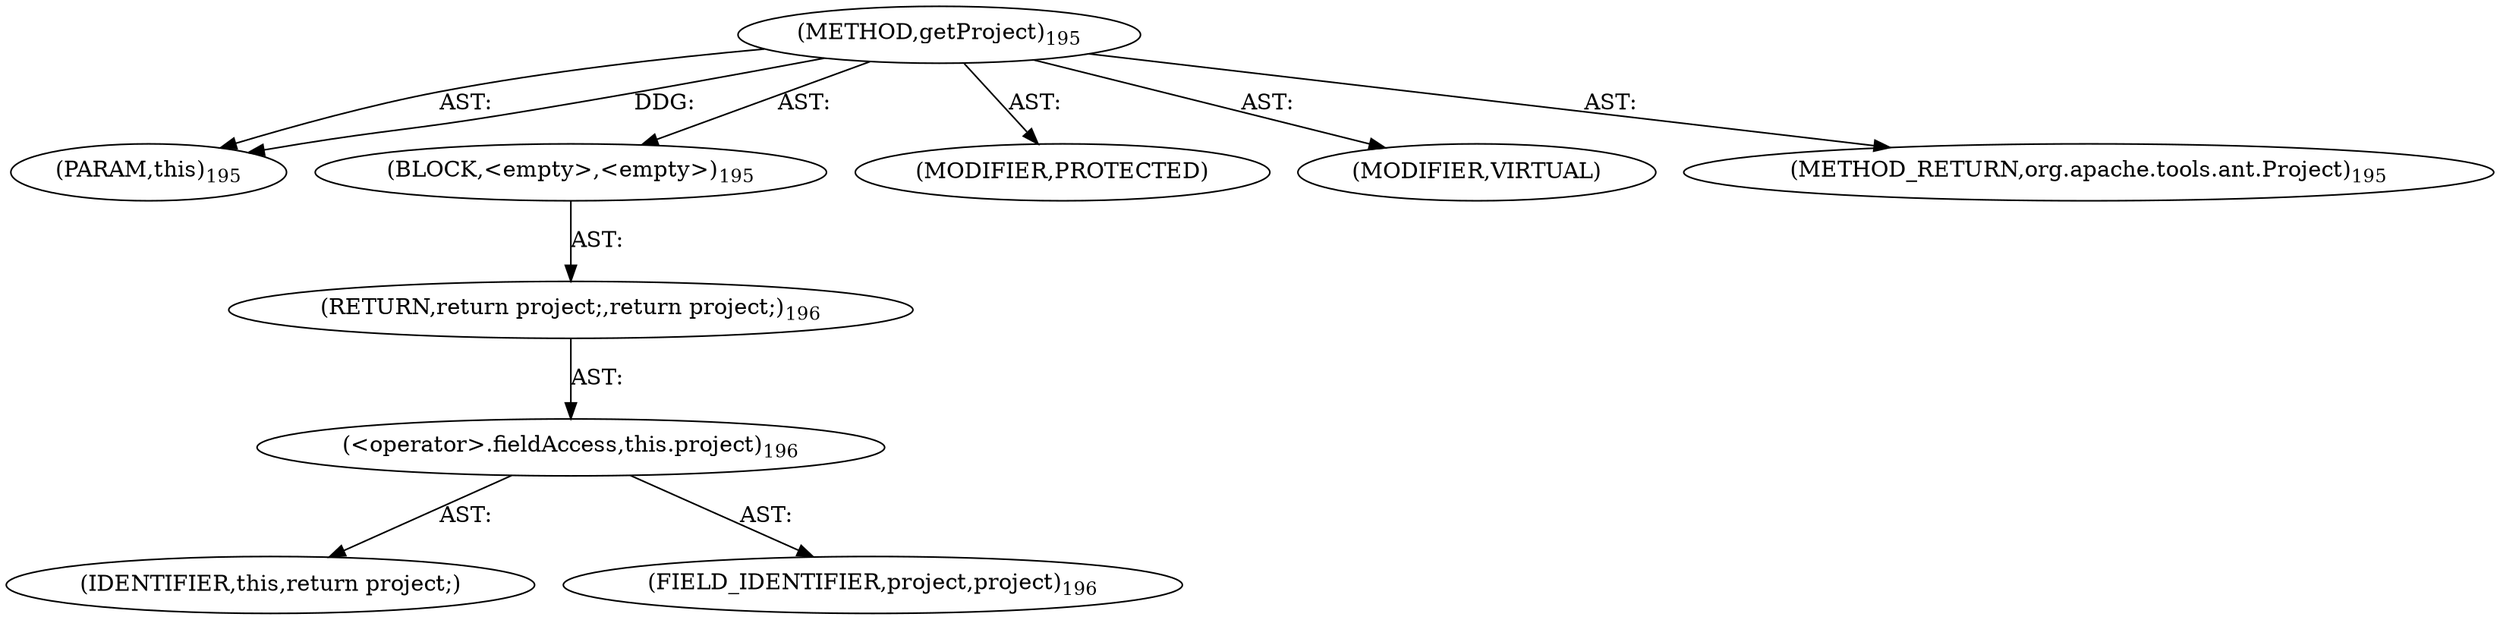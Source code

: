 digraph "getProject" {  
"111669149703" [label = <(METHOD,getProject)<SUB>195</SUB>> ]
"115964117006" [label = <(PARAM,this)<SUB>195</SUB>> ]
"25769803795" [label = <(BLOCK,&lt;empty&gt;,&lt;empty&gt;)<SUB>195</SUB>> ]
"146028888070" [label = <(RETURN,return project;,return project;)<SUB>196</SUB>> ]
"30064771118" [label = <(&lt;operator&gt;.fieldAccess,this.project)<SUB>196</SUB>> ]
"68719476780" [label = <(IDENTIFIER,this,return project;)> ]
"55834574855" [label = <(FIELD_IDENTIFIER,project,project)<SUB>196</SUB>> ]
"133143986194" [label = <(MODIFIER,PROTECTED)> ]
"133143986195" [label = <(MODIFIER,VIRTUAL)> ]
"128849018887" [label = <(METHOD_RETURN,org.apache.tools.ant.Project)<SUB>195</SUB>> ]
  "111669149703" -> "115964117006"  [ label = "AST: "] 
  "111669149703" -> "25769803795"  [ label = "AST: "] 
  "111669149703" -> "133143986194"  [ label = "AST: "] 
  "111669149703" -> "133143986195"  [ label = "AST: "] 
  "111669149703" -> "128849018887"  [ label = "AST: "] 
  "25769803795" -> "146028888070"  [ label = "AST: "] 
  "146028888070" -> "30064771118"  [ label = "AST: "] 
  "30064771118" -> "68719476780"  [ label = "AST: "] 
  "30064771118" -> "55834574855"  [ label = "AST: "] 
  "111669149703" -> "115964117006"  [ label = "DDG: "] 
}
